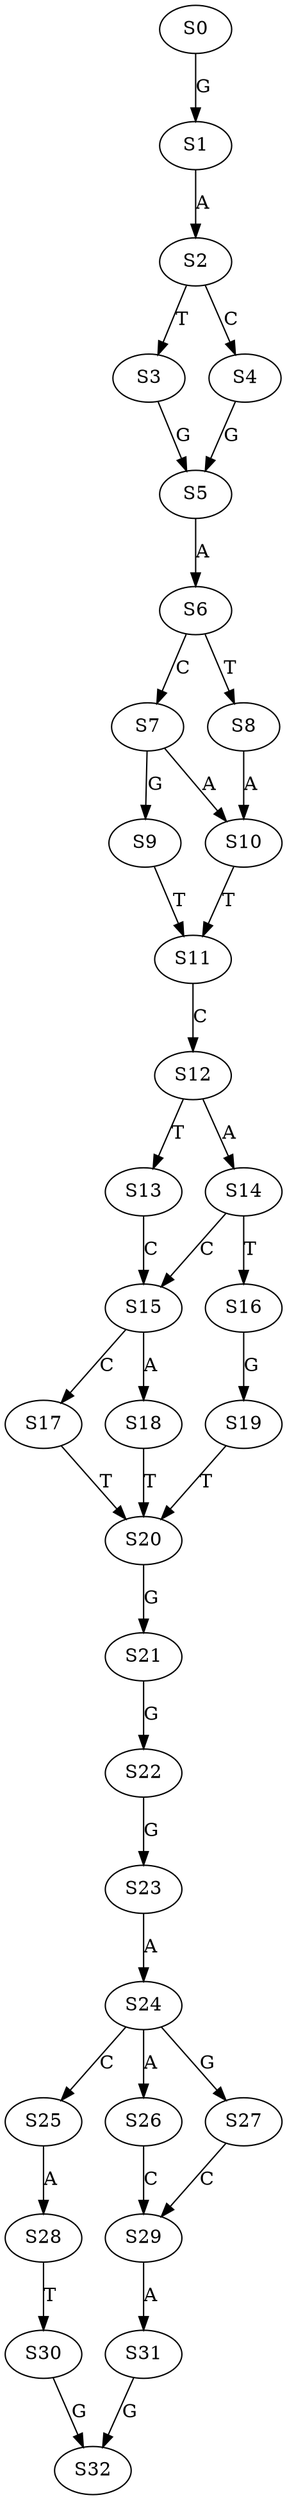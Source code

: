 strict digraph  {
	S0 -> S1 [ label = G ];
	S1 -> S2 [ label = A ];
	S2 -> S3 [ label = T ];
	S2 -> S4 [ label = C ];
	S3 -> S5 [ label = G ];
	S4 -> S5 [ label = G ];
	S5 -> S6 [ label = A ];
	S6 -> S7 [ label = C ];
	S6 -> S8 [ label = T ];
	S7 -> S9 [ label = G ];
	S7 -> S10 [ label = A ];
	S8 -> S10 [ label = A ];
	S9 -> S11 [ label = T ];
	S10 -> S11 [ label = T ];
	S11 -> S12 [ label = C ];
	S12 -> S13 [ label = T ];
	S12 -> S14 [ label = A ];
	S13 -> S15 [ label = C ];
	S14 -> S16 [ label = T ];
	S14 -> S15 [ label = C ];
	S15 -> S17 [ label = C ];
	S15 -> S18 [ label = A ];
	S16 -> S19 [ label = G ];
	S17 -> S20 [ label = T ];
	S18 -> S20 [ label = T ];
	S19 -> S20 [ label = T ];
	S20 -> S21 [ label = G ];
	S21 -> S22 [ label = G ];
	S22 -> S23 [ label = G ];
	S23 -> S24 [ label = A ];
	S24 -> S25 [ label = C ];
	S24 -> S26 [ label = A ];
	S24 -> S27 [ label = G ];
	S25 -> S28 [ label = A ];
	S26 -> S29 [ label = C ];
	S27 -> S29 [ label = C ];
	S28 -> S30 [ label = T ];
	S29 -> S31 [ label = A ];
	S30 -> S32 [ label = G ];
	S31 -> S32 [ label = G ];
}
